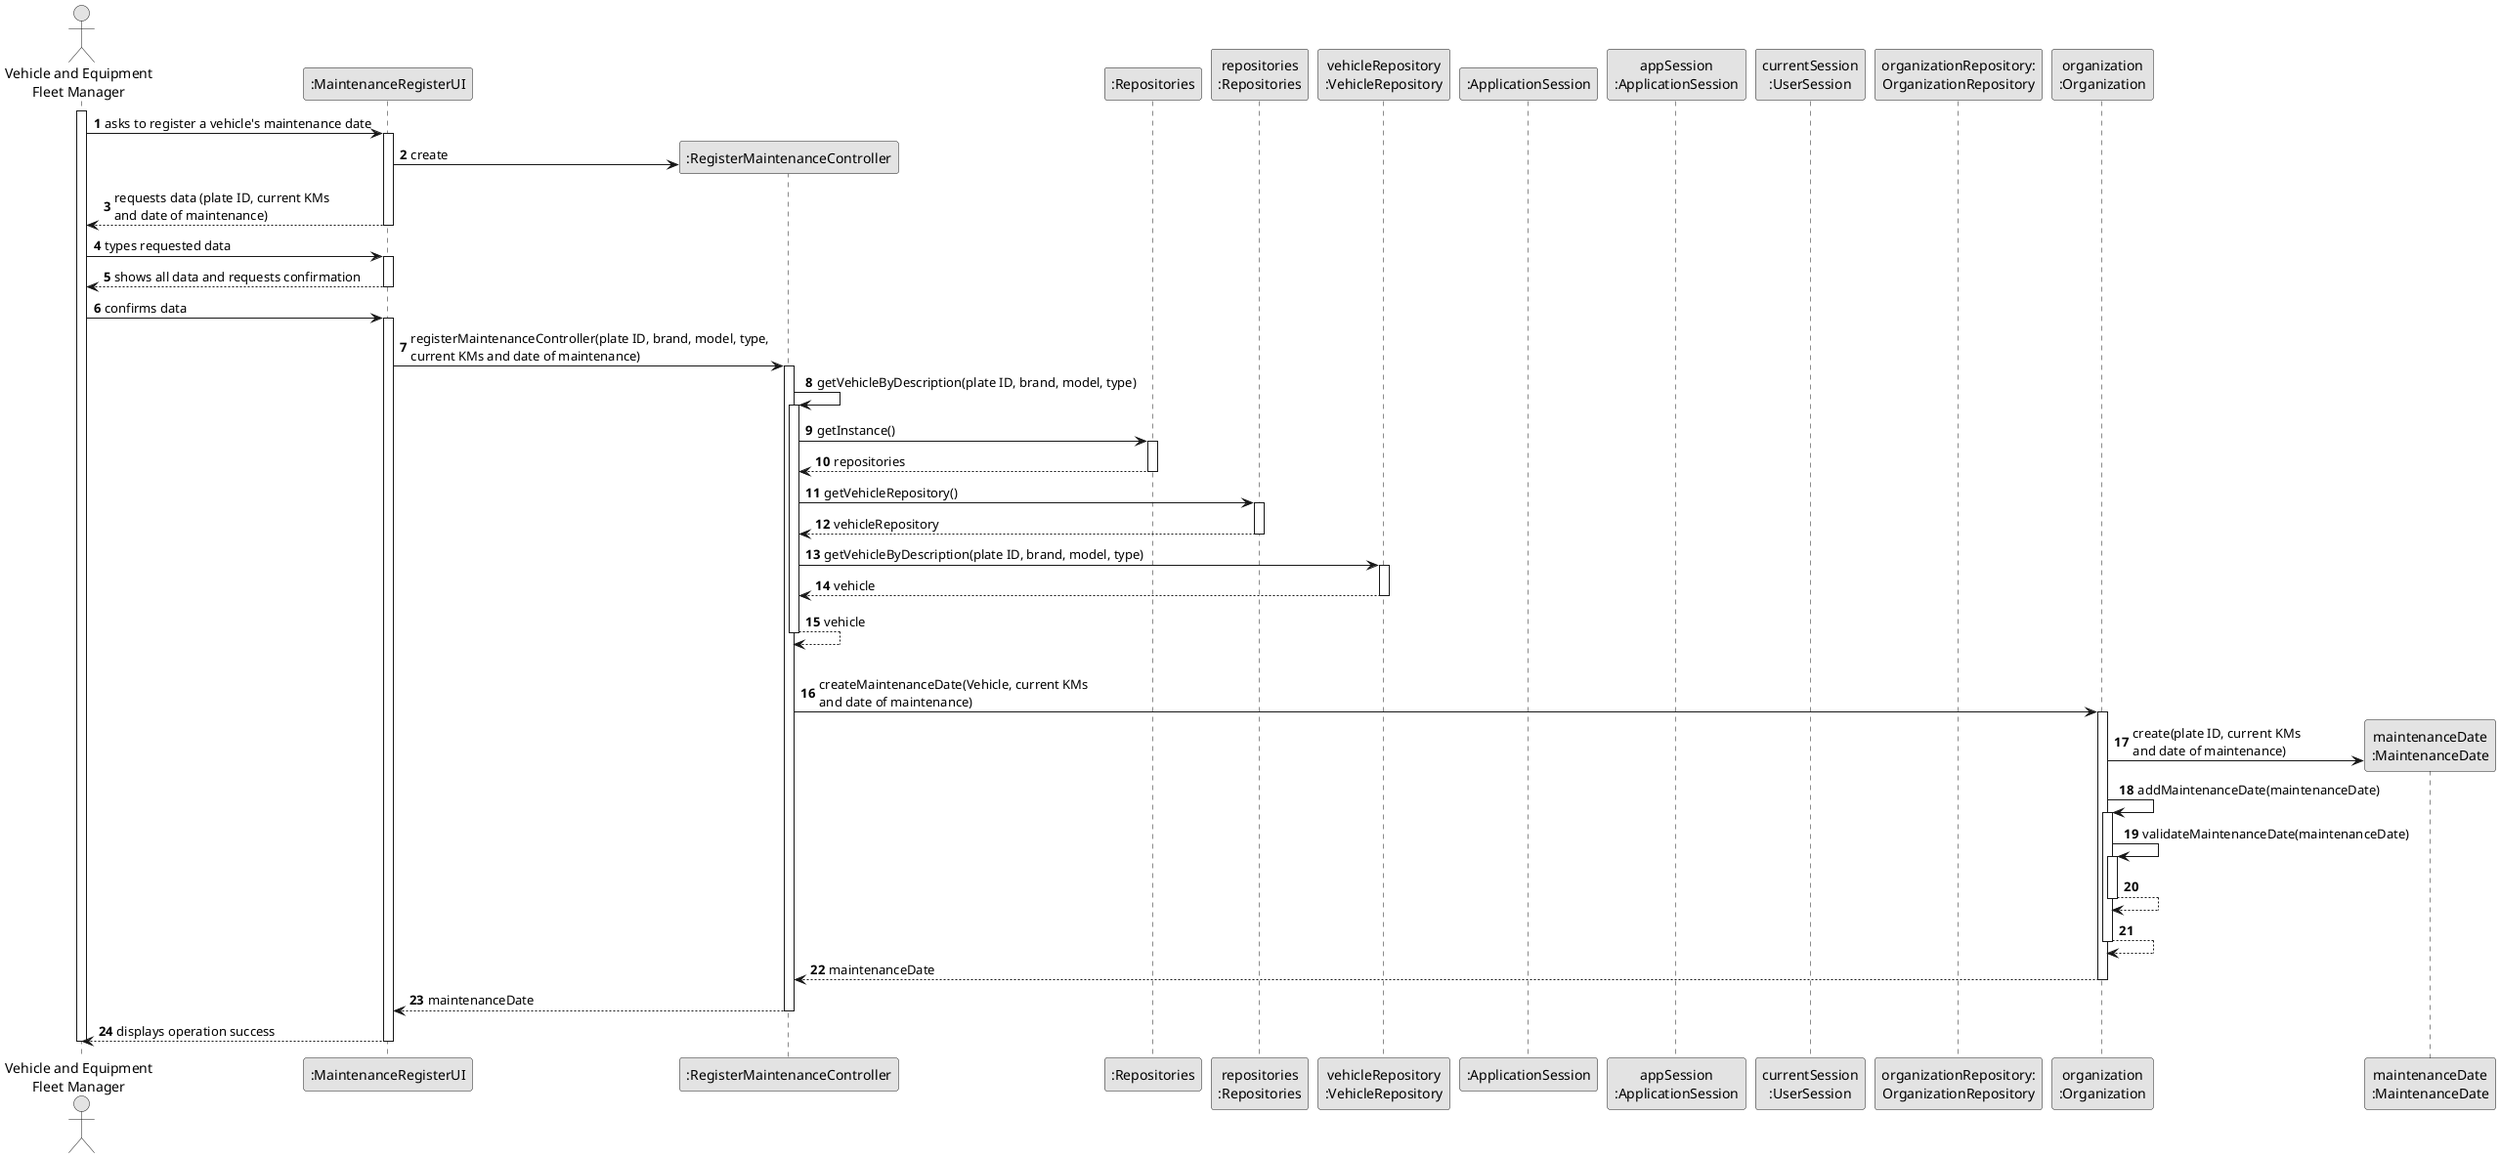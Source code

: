 
@startuml
skinparam monochrome true
skinparam packageStyle rectangle
skinparam shadowing false

autonumber

'hide footbox
actor "Vehicle and Equipment\nFleet Manager" as VEFL
participant ":MaintenanceRegisterUI" as UI
participant ":RegisterMaintenanceController" as RMC
participant ":Repositories" as RepositorySingleton
participant ":Repositories" as RepositorySingleton
participant "repositories\n:Repositories" as PLAT
participant "vehicleRepository\n:VehicleRepository" as VR
participant ":ApplicationSession" as _APP
participant "appSession\n:ApplicationSession" as APP
participant "currentSession\n:UserSession" as SESSAO
participant "organizationRepository:\nOrganizationRepository" as OrganizationRepository
participant "organization\n:Organization" as ORG
participant "maintenanceDate\n:MaintenanceDate" as TAREFA

activate VEFL

        VEFL -> UI : asks to register a vehicle's maintenance date

        activate UI

'            UI --> ADM : requests data (reference, description,  informal \n description, technical description, duration, cost)
            'create CTRL
            UI -> RMC** : create



            UI --> VEFL : requests data (plate ID, current KMs \nand date of maintenance)
        deactivate UI

    VEFL -> UI : types requested data
    activate UI

        UI --> VEFL : shows all data and requests confirmation
    deactivate UI

    VEFL -> UI : confirms data
    activate UI

        UI -> RMC : registerMaintenanceController(plate ID, brand, model, type, \ncurrent KMs and date of maintenance)
        activate RMC

                RMC -> RMC : getVehicleByDescription(plate ID, brand, model, type)
                activate RMC

                    RMC -> RepositorySingleton : getInstance()
                    activate RepositorySingleton

                        RepositorySingleton --> RMC: repositories
                    deactivate RepositorySingleton

                    RMC -> PLAT : getVehicleRepository()
                    activate PLAT

                        PLAT --> RMC : vehicleRepository
                    deactivate PLAT

                    RMC -> VR : getVehicleByDescription(plate ID, brand, model, type)
                    activate VR

                        VR --> RMC : vehicle
                    deactivate VR

                    RMC --> RMC : vehicle

                deactivate RMC

            |||
            RMC -> ORG: createMaintenanceDate(Vehicle, current KMs \nand date of maintenance)
            activate ORG

                ORG -> TAREFA**: create(plate ID, current KMs \nand date of maintenance)
                ORG -> ORG: addMaintenanceDate(maintenanceDate)


                activate ORG
                    ORG -> ORG: validateMaintenanceDate(maintenanceDate)
                    activate ORG
                        ORG --> ORG
                    deactivate ORG

                    ORG --> ORG
                deactivate ORG

                ORG --> RMC : maintenanceDate

            deactivate ORG

            RMC --> UI: maintenanceDate
        deactivate RMC
            UI --> VEFL: displays operation success
    deactivate UI

deactivate VEFL

@enduml